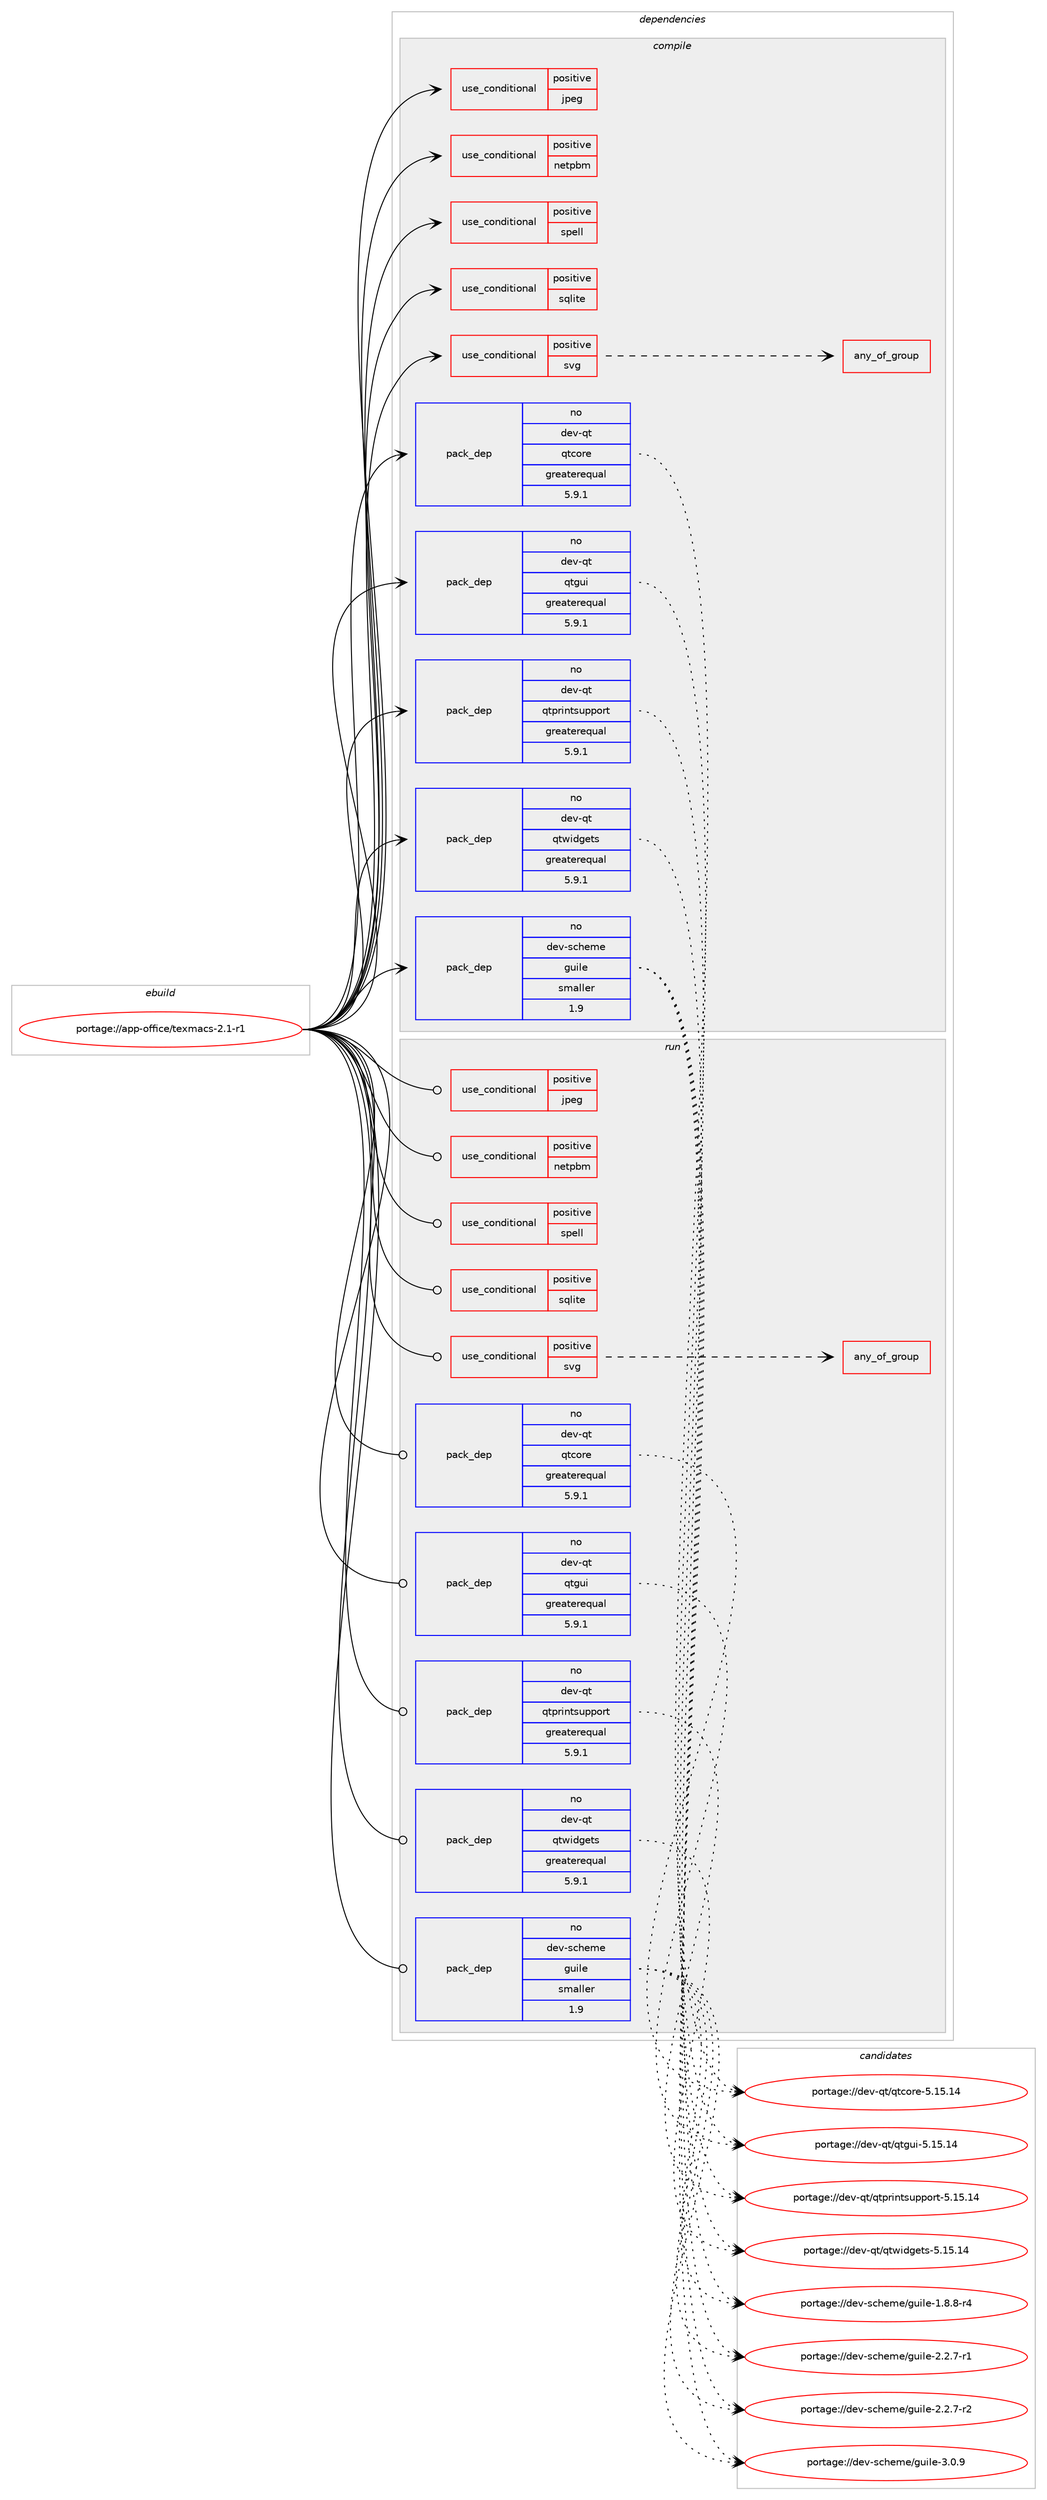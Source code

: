 digraph prolog {

# *************
# Graph options
# *************

newrank=true;
concentrate=true;
compound=true;
graph [rankdir=LR,fontname=Helvetica,fontsize=10,ranksep=1.5];#, ranksep=2.5, nodesep=0.2];
edge  [arrowhead=vee];
node  [fontname=Helvetica,fontsize=10];

# **********
# The ebuild
# **********

subgraph cluster_leftcol {
color=gray;
rank=same;
label=<<i>ebuild</i>>;
id [label="portage://app-office/texmacs-2.1-r1", color=red, width=4, href="../app-office/texmacs-2.1-r1.svg"];
}

# ****************
# The dependencies
# ****************

subgraph cluster_midcol {
color=gray;
label=<<i>dependencies</i>>;
subgraph cluster_compile {
fillcolor="#eeeeee";
style=filled;
label=<<i>compile</i>>;
subgraph cond13503 {
dependency21803 [label=<<TABLE BORDER="0" CELLBORDER="1" CELLSPACING="0" CELLPADDING="4"><TR><TD ROWSPAN="3" CELLPADDING="10">use_conditional</TD></TR><TR><TD>positive</TD></TR><TR><TD>jpeg</TD></TR></TABLE>>, shape=none, color=red];
# *** BEGIN UNKNOWN DEPENDENCY TYPE (TODO) ***
# dependency21803 -> package_dependency(portage://app-office/texmacs-2.1-r1,install,no,virtual,imagemagick-tools,none,[,,],[],[use(enable(jpeg),none)])
# *** END UNKNOWN DEPENDENCY TYPE (TODO) ***

}
id:e -> dependency21803:w [weight=20,style="solid",arrowhead="vee"];
subgraph cond13504 {
dependency21804 [label=<<TABLE BORDER="0" CELLBORDER="1" CELLSPACING="0" CELLPADDING="4"><TR><TD ROWSPAN="3" CELLPADDING="10">use_conditional</TD></TR><TR><TD>positive</TD></TR><TR><TD>netpbm</TD></TR></TABLE>>, shape=none, color=red];
# *** BEGIN UNKNOWN DEPENDENCY TYPE (TODO) ***
# dependency21804 -> package_dependency(portage://app-office/texmacs-2.1-r1,install,no,media-libs,netpbm,none,[,,],[],[])
# *** END UNKNOWN DEPENDENCY TYPE (TODO) ***

}
id:e -> dependency21804:w [weight=20,style="solid",arrowhead="vee"];
subgraph cond13505 {
dependency21805 [label=<<TABLE BORDER="0" CELLBORDER="1" CELLSPACING="0" CELLPADDING="4"><TR><TD ROWSPAN="3" CELLPADDING="10">use_conditional</TD></TR><TR><TD>positive</TD></TR><TR><TD>spell</TD></TR></TABLE>>, shape=none, color=red];
# *** BEGIN UNKNOWN DEPENDENCY TYPE (TODO) ***
# dependency21805 -> package_dependency(portage://app-office/texmacs-2.1-r1,install,no,app-text,aspell,none,[,,],[],[])
# *** END UNKNOWN DEPENDENCY TYPE (TODO) ***

}
id:e -> dependency21805:w [weight=20,style="solid",arrowhead="vee"];
subgraph cond13506 {
dependency21806 [label=<<TABLE BORDER="0" CELLBORDER="1" CELLSPACING="0" CELLPADDING="4"><TR><TD ROWSPAN="3" CELLPADDING="10">use_conditional</TD></TR><TR><TD>positive</TD></TR><TR><TD>sqlite</TD></TR></TABLE>>, shape=none, color=red];
# *** BEGIN UNKNOWN DEPENDENCY TYPE (TODO) ***
# dependency21806 -> package_dependency(portage://app-office/texmacs-2.1-r1,install,no,dev-db,sqlite,none,[,,],[],[])
# *** END UNKNOWN DEPENDENCY TYPE (TODO) ***

}
id:e -> dependency21806:w [weight=20,style="solid",arrowhead="vee"];
subgraph cond13507 {
dependency21807 [label=<<TABLE BORDER="0" CELLBORDER="1" CELLSPACING="0" CELLPADDING="4"><TR><TD ROWSPAN="3" CELLPADDING="10">use_conditional</TD></TR><TR><TD>positive</TD></TR><TR><TD>svg</TD></TR></TABLE>>, shape=none, color=red];
subgraph any371 {
dependency21808 [label=<<TABLE BORDER="0" CELLBORDER="1" CELLSPACING="0" CELLPADDING="4"><TR><TD CELLPADDING="10">any_of_group</TD></TR></TABLE>>, shape=none, color=red];# *** BEGIN UNKNOWN DEPENDENCY TYPE (TODO) ***
# dependency21808 -> package_dependency(portage://app-office/texmacs-2.1-r1,install,no,media-gfx,inkscape,none,[,,],[],[])
# *** END UNKNOWN DEPENDENCY TYPE (TODO) ***

# *** BEGIN UNKNOWN DEPENDENCY TYPE (TODO) ***
# dependency21808 -> package_dependency(portage://app-office/texmacs-2.1-r1,install,no,gnome-base,librsvg,none,[,,],[slot(2)],[])
# *** END UNKNOWN DEPENDENCY TYPE (TODO) ***

}
dependency21807:e -> dependency21808:w [weight=20,style="dashed",arrowhead="vee"];
}
id:e -> dependency21807:w [weight=20,style="solid",arrowhead="vee"];
# *** BEGIN UNKNOWN DEPENDENCY TYPE (TODO) ***
# id -> package_dependency(portage://app-office/texmacs-2.1-r1,install,no,app-text,ghostscript-gpl,none,[,,],[],[])
# *** END UNKNOWN DEPENDENCY TYPE (TODO) ***

subgraph pack7879 {
dependency21809 [label=<<TABLE BORDER="0" CELLBORDER="1" CELLSPACING="0" CELLPADDING="4" WIDTH="220"><TR><TD ROWSPAN="6" CELLPADDING="30">pack_dep</TD></TR><TR><TD WIDTH="110">no</TD></TR><TR><TD>dev-qt</TD></TR><TR><TD>qtcore</TD></TR><TR><TD>greaterequal</TD></TR><TR><TD>5.9.1</TD></TR></TABLE>>, shape=none, color=blue];
}
id:e -> dependency21809:w [weight=20,style="solid",arrowhead="vee"];
subgraph pack7880 {
dependency21810 [label=<<TABLE BORDER="0" CELLBORDER="1" CELLSPACING="0" CELLPADDING="4" WIDTH="220"><TR><TD ROWSPAN="6" CELLPADDING="30">pack_dep</TD></TR><TR><TD WIDTH="110">no</TD></TR><TR><TD>dev-qt</TD></TR><TR><TD>qtgui</TD></TR><TR><TD>greaterequal</TD></TR><TR><TD>5.9.1</TD></TR></TABLE>>, shape=none, color=blue];
}
id:e -> dependency21810:w [weight=20,style="solid",arrowhead="vee"];
subgraph pack7881 {
dependency21811 [label=<<TABLE BORDER="0" CELLBORDER="1" CELLSPACING="0" CELLPADDING="4" WIDTH="220"><TR><TD ROWSPAN="6" CELLPADDING="30">pack_dep</TD></TR><TR><TD WIDTH="110">no</TD></TR><TR><TD>dev-qt</TD></TR><TR><TD>qtprintsupport</TD></TR><TR><TD>greaterequal</TD></TR><TR><TD>5.9.1</TD></TR></TABLE>>, shape=none, color=blue];
}
id:e -> dependency21811:w [weight=20,style="solid",arrowhead="vee"];
subgraph pack7882 {
dependency21812 [label=<<TABLE BORDER="0" CELLBORDER="1" CELLSPACING="0" CELLPADDING="4" WIDTH="220"><TR><TD ROWSPAN="6" CELLPADDING="30">pack_dep</TD></TR><TR><TD WIDTH="110">no</TD></TR><TR><TD>dev-qt</TD></TR><TR><TD>qtwidgets</TD></TR><TR><TD>greaterequal</TD></TR><TR><TD>5.9.1</TD></TR></TABLE>>, shape=none, color=blue];
}
id:e -> dependency21812:w [weight=20,style="solid",arrowhead="vee"];
subgraph pack7883 {
dependency21813 [label=<<TABLE BORDER="0" CELLBORDER="1" CELLSPACING="0" CELLPADDING="4" WIDTH="220"><TR><TD ROWSPAN="6" CELLPADDING="30">pack_dep</TD></TR><TR><TD WIDTH="110">no</TD></TR><TR><TD>dev-scheme</TD></TR><TR><TD>guile</TD></TR><TR><TD>smaller</TD></TR><TR><TD>1.9</TD></TR></TABLE>>, shape=none, color=blue];
}
id:e -> dependency21813:w [weight=20,style="solid",arrowhead="vee"];
# *** BEGIN UNKNOWN DEPENDENCY TYPE (TODO) ***
# id -> package_dependency(portage://app-office/texmacs-2.1-r1,install,no,media-libs,freetype,none,[,,],[],[])
# *** END UNKNOWN DEPENDENCY TYPE (TODO) ***

# *** BEGIN UNKNOWN DEPENDENCY TYPE (TODO) ***
# id -> package_dependency(portage://app-office/texmacs-2.1-r1,install,no,virtual,latex-base,none,[,,],[],[])
# *** END UNKNOWN DEPENDENCY TYPE (TODO) ***

# *** BEGIN UNKNOWN DEPENDENCY TYPE (TODO) ***
# id -> package_dependency(portage://app-office/texmacs-2.1-r1,install,no,x11-apps,xmodmap,none,[,,],[],[])
# *** END UNKNOWN DEPENDENCY TYPE (TODO) ***

# *** BEGIN UNKNOWN DEPENDENCY TYPE (TODO) ***
# id -> package_dependency(portage://app-office/texmacs-2.1-r1,install,no,x11-libs,libXext,none,[,,],[],[])
# *** END UNKNOWN DEPENDENCY TYPE (TODO) ***

}
subgraph cluster_compileandrun {
fillcolor="#eeeeee";
style=filled;
label=<<i>compile and run</i>>;
}
subgraph cluster_run {
fillcolor="#eeeeee";
style=filled;
label=<<i>run</i>>;
subgraph cond13508 {
dependency21814 [label=<<TABLE BORDER="0" CELLBORDER="1" CELLSPACING="0" CELLPADDING="4"><TR><TD ROWSPAN="3" CELLPADDING="10">use_conditional</TD></TR><TR><TD>positive</TD></TR><TR><TD>jpeg</TD></TR></TABLE>>, shape=none, color=red];
# *** BEGIN UNKNOWN DEPENDENCY TYPE (TODO) ***
# dependency21814 -> package_dependency(portage://app-office/texmacs-2.1-r1,run,no,virtual,imagemagick-tools,none,[,,],[],[use(enable(jpeg),none)])
# *** END UNKNOWN DEPENDENCY TYPE (TODO) ***

}
id:e -> dependency21814:w [weight=20,style="solid",arrowhead="odot"];
subgraph cond13509 {
dependency21815 [label=<<TABLE BORDER="0" CELLBORDER="1" CELLSPACING="0" CELLPADDING="4"><TR><TD ROWSPAN="3" CELLPADDING="10">use_conditional</TD></TR><TR><TD>positive</TD></TR><TR><TD>netpbm</TD></TR></TABLE>>, shape=none, color=red];
# *** BEGIN UNKNOWN DEPENDENCY TYPE (TODO) ***
# dependency21815 -> package_dependency(portage://app-office/texmacs-2.1-r1,run,no,media-libs,netpbm,none,[,,],[],[])
# *** END UNKNOWN DEPENDENCY TYPE (TODO) ***

}
id:e -> dependency21815:w [weight=20,style="solid",arrowhead="odot"];
subgraph cond13510 {
dependency21816 [label=<<TABLE BORDER="0" CELLBORDER="1" CELLSPACING="0" CELLPADDING="4"><TR><TD ROWSPAN="3" CELLPADDING="10">use_conditional</TD></TR><TR><TD>positive</TD></TR><TR><TD>spell</TD></TR></TABLE>>, shape=none, color=red];
# *** BEGIN UNKNOWN DEPENDENCY TYPE (TODO) ***
# dependency21816 -> package_dependency(portage://app-office/texmacs-2.1-r1,run,no,app-text,aspell,none,[,,],[],[])
# *** END UNKNOWN DEPENDENCY TYPE (TODO) ***

}
id:e -> dependency21816:w [weight=20,style="solid",arrowhead="odot"];
subgraph cond13511 {
dependency21817 [label=<<TABLE BORDER="0" CELLBORDER="1" CELLSPACING="0" CELLPADDING="4"><TR><TD ROWSPAN="3" CELLPADDING="10">use_conditional</TD></TR><TR><TD>positive</TD></TR><TR><TD>sqlite</TD></TR></TABLE>>, shape=none, color=red];
# *** BEGIN UNKNOWN DEPENDENCY TYPE (TODO) ***
# dependency21817 -> package_dependency(portage://app-office/texmacs-2.1-r1,run,no,dev-db,sqlite,none,[,,],[],[])
# *** END UNKNOWN DEPENDENCY TYPE (TODO) ***

}
id:e -> dependency21817:w [weight=20,style="solid",arrowhead="odot"];
subgraph cond13512 {
dependency21818 [label=<<TABLE BORDER="0" CELLBORDER="1" CELLSPACING="0" CELLPADDING="4"><TR><TD ROWSPAN="3" CELLPADDING="10">use_conditional</TD></TR><TR><TD>positive</TD></TR><TR><TD>svg</TD></TR></TABLE>>, shape=none, color=red];
subgraph any372 {
dependency21819 [label=<<TABLE BORDER="0" CELLBORDER="1" CELLSPACING="0" CELLPADDING="4"><TR><TD CELLPADDING="10">any_of_group</TD></TR></TABLE>>, shape=none, color=red];# *** BEGIN UNKNOWN DEPENDENCY TYPE (TODO) ***
# dependency21819 -> package_dependency(portage://app-office/texmacs-2.1-r1,run,no,media-gfx,inkscape,none,[,,],[],[])
# *** END UNKNOWN DEPENDENCY TYPE (TODO) ***

# *** BEGIN UNKNOWN DEPENDENCY TYPE (TODO) ***
# dependency21819 -> package_dependency(portage://app-office/texmacs-2.1-r1,run,no,gnome-base,librsvg,none,[,,],[slot(2)],[])
# *** END UNKNOWN DEPENDENCY TYPE (TODO) ***

}
dependency21818:e -> dependency21819:w [weight=20,style="dashed",arrowhead="vee"];
}
id:e -> dependency21818:w [weight=20,style="solid",arrowhead="odot"];
# *** BEGIN UNKNOWN DEPENDENCY TYPE (TODO) ***
# id -> package_dependency(portage://app-office/texmacs-2.1-r1,run,no,app-text,ghostscript-gpl,none,[,,],[],[])
# *** END UNKNOWN DEPENDENCY TYPE (TODO) ***

subgraph pack7884 {
dependency21820 [label=<<TABLE BORDER="0" CELLBORDER="1" CELLSPACING="0" CELLPADDING="4" WIDTH="220"><TR><TD ROWSPAN="6" CELLPADDING="30">pack_dep</TD></TR><TR><TD WIDTH="110">no</TD></TR><TR><TD>dev-qt</TD></TR><TR><TD>qtcore</TD></TR><TR><TD>greaterequal</TD></TR><TR><TD>5.9.1</TD></TR></TABLE>>, shape=none, color=blue];
}
id:e -> dependency21820:w [weight=20,style="solid",arrowhead="odot"];
subgraph pack7885 {
dependency21821 [label=<<TABLE BORDER="0" CELLBORDER="1" CELLSPACING="0" CELLPADDING="4" WIDTH="220"><TR><TD ROWSPAN="6" CELLPADDING="30">pack_dep</TD></TR><TR><TD WIDTH="110">no</TD></TR><TR><TD>dev-qt</TD></TR><TR><TD>qtgui</TD></TR><TR><TD>greaterequal</TD></TR><TR><TD>5.9.1</TD></TR></TABLE>>, shape=none, color=blue];
}
id:e -> dependency21821:w [weight=20,style="solid",arrowhead="odot"];
subgraph pack7886 {
dependency21822 [label=<<TABLE BORDER="0" CELLBORDER="1" CELLSPACING="0" CELLPADDING="4" WIDTH="220"><TR><TD ROWSPAN="6" CELLPADDING="30">pack_dep</TD></TR><TR><TD WIDTH="110">no</TD></TR><TR><TD>dev-qt</TD></TR><TR><TD>qtprintsupport</TD></TR><TR><TD>greaterequal</TD></TR><TR><TD>5.9.1</TD></TR></TABLE>>, shape=none, color=blue];
}
id:e -> dependency21822:w [weight=20,style="solid",arrowhead="odot"];
subgraph pack7887 {
dependency21823 [label=<<TABLE BORDER="0" CELLBORDER="1" CELLSPACING="0" CELLPADDING="4" WIDTH="220"><TR><TD ROWSPAN="6" CELLPADDING="30">pack_dep</TD></TR><TR><TD WIDTH="110">no</TD></TR><TR><TD>dev-qt</TD></TR><TR><TD>qtwidgets</TD></TR><TR><TD>greaterequal</TD></TR><TR><TD>5.9.1</TD></TR></TABLE>>, shape=none, color=blue];
}
id:e -> dependency21823:w [weight=20,style="solid",arrowhead="odot"];
subgraph pack7888 {
dependency21824 [label=<<TABLE BORDER="0" CELLBORDER="1" CELLSPACING="0" CELLPADDING="4" WIDTH="220"><TR><TD ROWSPAN="6" CELLPADDING="30">pack_dep</TD></TR><TR><TD WIDTH="110">no</TD></TR><TR><TD>dev-scheme</TD></TR><TR><TD>guile</TD></TR><TR><TD>smaller</TD></TR><TR><TD>1.9</TD></TR></TABLE>>, shape=none, color=blue];
}
id:e -> dependency21824:w [weight=20,style="solid",arrowhead="odot"];
# *** BEGIN UNKNOWN DEPENDENCY TYPE (TODO) ***
# id -> package_dependency(portage://app-office/texmacs-2.1-r1,run,no,media-libs,freetype,none,[,,],[],[])
# *** END UNKNOWN DEPENDENCY TYPE (TODO) ***

# *** BEGIN UNKNOWN DEPENDENCY TYPE (TODO) ***
# id -> package_dependency(portage://app-office/texmacs-2.1-r1,run,no,virtual,latex-base,none,[,,],[],[])
# *** END UNKNOWN DEPENDENCY TYPE (TODO) ***

# *** BEGIN UNKNOWN DEPENDENCY TYPE (TODO) ***
# id -> package_dependency(portage://app-office/texmacs-2.1-r1,run,no,x11-apps,xmodmap,none,[,,],[],[])
# *** END UNKNOWN DEPENDENCY TYPE (TODO) ***

# *** BEGIN UNKNOWN DEPENDENCY TYPE (TODO) ***
# id -> package_dependency(portage://app-office/texmacs-2.1-r1,run,no,x11-libs,libXext,none,[,,],[],[])
# *** END UNKNOWN DEPENDENCY TYPE (TODO) ***

}
}

# **************
# The candidates
# **************

subgraph cluster_choices {
rank=same;
color=gray;
label=<<i>candidates</i>>;

subgraph choice7879 {
color=black;
nodesep=1;
choice1001011184511311647113116991111141014553464953464952 [label="portage://dev-qt/qtcore-5.15.14", color=red, width=4,href="../dev-qt/qtcore-5.15.14.svg"];
dependency21809:e -> choice1001011184511311647113116991111141014553464953464952:w [style=dotted,weight="100"];
}
subgraph choice7880 {
color=black;
nodesep=1;
choice10010111845113116471131161031171054553464953464952 [label="portage://dev-qt/qtgui-5.15.14", color=red, width=4,href="../dev-qt/qtgui-5.15.14.svg"];
dependency21810:e -> choice10010111845113116471131161031171054553464953464952:w [style=dotted,weight="100"];
}
subgraph choice7881 {
color=black;
nodesep=1;
choice10010111845113116471131161121141051101161151171121121111141164553464953464952 [label="portage://dev-qt/qtprintsupport-5.15.14", color=red, width=4,href="../dev-qt/qtprintsupport-5.15.14.svg"];
dependency21811:e -> choice10010111845113116471131161121141051101161151171121121111141164553464953464952:w [style=dotted,weight="100"];
}
subgraph choice7882 {
color=black;
nodesep=1;
choice10010111845113116471131161191051001031011161154553464953464952 [label="portage://dev-qt/qtwidgets-5.15.14", color=red, width=4,href="../dev-qt/qtwidgets-5.15.14.svg"];
dependency21812:e -> choice10010111845113116471131161191051001031011161154553464953464952:w [style=dotted,weight="100"];
}
subgraph choice7883 {
color=black;
nodesep=1;
choice1001011184511599104101109101471031171051081014549465646564511452 [label="portage://dev-scheme/guile-1.8.8-r4", color=red, width=4,href="../dev-scheme/guile-1.8.8-r4.svg"];
choice1001011184511599104101109101471031171051081014550465046554511449 [label="portage://dev-scheme/guile-2.2.7-r1", color=red, width=4,href="../dev-scheme/guile-2.2.7-r1.svg"];
choice1001011184511599104101109101471031171051081014550465046554511450 [label="portage://dev-scheme/guile-2.2.7-r2", color=red, width=4,href="../dev-scheme/guile-2.2.7-r2.svg"];
choice100101118451159910410110910147103117105108101455146484657 [label="portage://dev-scheme/guile-3.0.9", color=red, width=4,href="../dev-scheme/guile-3.0.9.svg"];
dependency21813:e -> choice1001011184511599104101109101471031171051081014549465646564511452:w [style=dotted,weight="100"];
dependency21813:e -> choice1001011184511599104101109101471031171051081014550465046554511449:w [style=dotted,weight="100"];
dependency21813:e -> choice1001011184511599104101109101471031171051081014550465046554511450:w [style=dotted,weight="100"];
dependency21813:e -> choice100101118451159910410110910147103117105108101455146484657:w [style=dotted,weight="100"];
}
subgraph choice7884 {
color=black;
nodesep=1;
choice1001011184511311647113116991111141014553464953464952 [label="portage://dev-qt/qtcore-5.15.14", color=red, width=4,href="../dev-qt/qtcore-5.15.14.svg"];
dependency21820:e -> choice1001011184511311647113116991111141014553464953464952:w [style=dotted,weight="100"];
}
subgraph choice7885 {
color=black;
nodesep=1;
choice10010111845113116471131161031171054553464953464952 [label="portage://dev-qt/qtgui-5.15.14", color=red, width=4,href="../dev-qt/qtgui-5.15.14.svg"];
dependency21821:e -> choice10010111845113116471131161031171054553464953464952:w [style=dotted,weight="100"];
}
subgraph choice7886 {
color=black;
nodesep=1;
choice10010111845113116471131161121141051101161151171121121111141164553464953464952 [label="portage://dev-qt/qtprintsupport-5.15.14", color=red, width=4,href="../dev-qt/qtprintsupport-5.15.14.svg"];
dependency21822:e -> choice10010111845113116471131161121141051101161151171121121111141164553464953464952:w [style=dotted,weight="100"];
}
subgraph choice7887 {
color=black;
nodesep=1;
choice10010111845113116471131161191051001031011161154553464953464952 [label="portage://dev-qt/qtwidgets-5.15.14", color=red, width=4,href="../dev-qt/qtwidgets-5.15.14.svg"];
dependency21823:e -> choice10010111845113116471131161191051001031011161154553464953464952:w [style=dotted,weight="100"];
}
subgraph choice7888 {
color=black;
nodesep=1;
choice1001011184511599104101109101471031171051081014549465646564511452 [label="portage://dev-scheme/guile-1.8.8-r4", color=red, width=4,href="../dev-scheme/guile-1.8.8-r4.svg"];
choice1001011184511599104101109101471031171051081014550465046554511449 [label="portage://dev-scheme/guile-2.2.7-r1", color=red, width=4,href="../dev-scheme/guile-2.2.7-r1.svg"];
choice1001011184511599104101109101471031171051081014550465046554511450 [label="portage://dev-scheme/guile-2.2.7-r2", color=red, width=4,href="../dev-scheme/guile-2.2.7-r2.svg"];
choice100101118451159910410110910147103117105108101455146484657 [label="portage://dev-scheme/guile-3.0.9", color=red, width=4,href="../dev-scheme/guile-3.0.9.svg"];
dependency21824:e -> choice1001011184511599104101109101471031171051081014549465646564511452:w [style=dotted,weight="100"];
dependency21824:e -> choice1001011184511599104101109101471031171051081014550465046554511449:w [style=dotted,weight="100"];
dependency21824:e -> choice1001011184511599104101109101471031171051081014550465046554511450:w [style=dotted,weight="100"];
dependency21824:e -> choice100101118451159910410110910147103117105108101455146484657:w [style=dotted,weight="100"];
}
}

}
